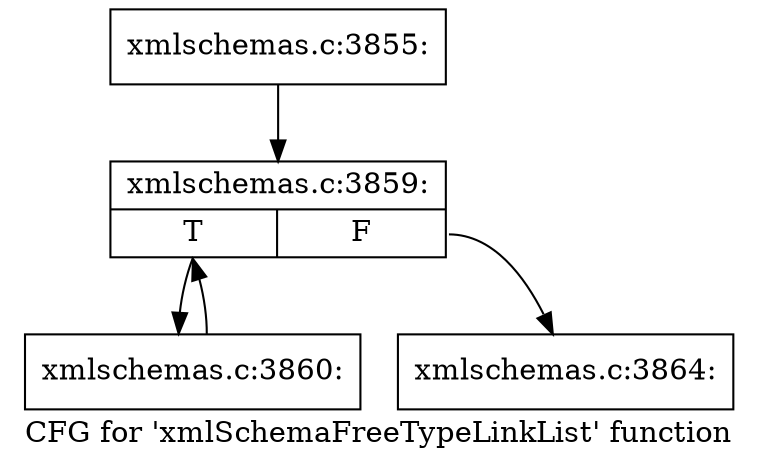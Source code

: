 digraph "CFG for 'xmlSchemaFreeTypeLinkList' function" {
	label="CFG for 'xmlSchemaFreeTypeLinkList' function";

	Node0x4a6ac00 [shape=record,label="{xmlschemas.c:3855:}"];
	Node0x4a6ac00 -> Node0x4a6ae70;
	Node0x4a6ae70 [shape=record,label="{xmlschemas.c:3859:|{<s0>T|<s1>F}}"];
	Node0x4a6ae70:s0 -> Node0x4a6c760;
	Node0x4a6ae70:s1 -> Node0x4a6b050;
	Node0x4a6c760 [shape=record,label="{xmlschemas.c:3860:}"];
	Node0x4a6c760 -> Node0x4a6ae70;
	Node0x4a6b050 [shape=record,label="{xmlschemas.c:3864:}"];
}
